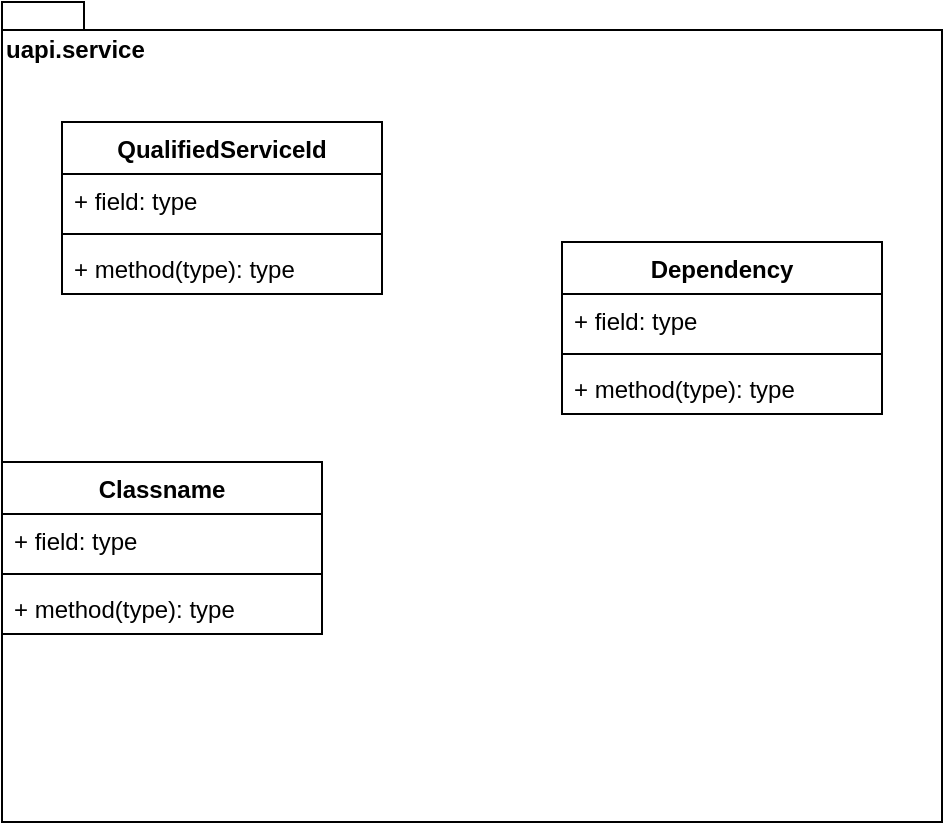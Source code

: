 <mxfile version="13.7.7" type="device"><diagram id="BSYftomxtQvPqew4sjyE" name="Class"><mxGraphModel dx="696" dy="552" grid="1" gridSize="10" guides="1" tooltips="1" connect="1" arrows="1" fold="1" page="1" pageScale="1" pageWidth="827" pageHeight="1169" math="0" shadow="0"><root><mxCell id="0"/><mxCell id="1" value="API" parent="0"/><mxCell id="T_ElapqV-tx5aOqRbkGv-15" value="uapi.service" style="shape=folder;fontStyle=1;spacingTop=10;tabWidth=40;tabHeight=14;tabPosition=left;html=1;align=left;verticalAlign=top;" vertex="1" parent="1"><mxGeometry x="80" y="110" width="470" height="410" as="geometry"/></mxCell><mxCell id="T_ElapqV-tx5aOqRbkGv-5" value="Classname" style="swimlane;fontStyle=1;align=center;verticalAlign=top;childLayout=stackLayout;horizontal=1;startSize=26;horizontalStack=0;resizeParent=1;resizeParentMax=0;resizeLast=0;collapsible=1;marginBottom=0;" vertex="1" parent="1"><mxGeometry x="80" y="340" width="160" height="86" as="geometry"/></mxCell><mxCell id="T_ElapqV-tx5aOqRbkGv-6" value="+ field: type" style="text;strokeColor=none;fillColor=none;align=left;verticalAlign=top;spacingLeft=4;spacingRight=4;overflow=hidden;rotatable=0;points=[[0,0.5],[1,0.5]];portConstraint=eastwest;" vertex="1" parent="T_ElapqV-tx5aOqRbkGv-5"><mxGeometry y="26" width="160" height="26" as="geometry"/></mxCell><mxCell id="T_ElapqV-tx5aOqRbkGv-7" value="" style="line;strokeWidth=1;fillColor=none;align=left;verticalAlign=middle;spacingTop=-1;spacingLeft=3;spacingRight=3;rotatable=0;labelPosition=right;points=[];portConstraint=eastwest;" vertex="1" parent="T_ElapqV-tx5aOqRbkGv-5"><mxGeometry y="52" width="160" height="8" as="geometry"/></mxCell><mxCell id="T_ElapqV-tx5aOqRbkGv-8" value="+ method(type): type" style="text;strokeColor=none;fillColor=none;align=left;verticalAlign=top;spacingLeft=4;spacingRight=4;overflow=hidden;rotatable=0;points=[[0,0.5],[1,0.5]];portConstraint=eastwest;" vertex="1" parent="T_ElapqV-tx5aOqRbkGv-5"><mxGeometry y="60" width="160" height="26" as="geometry"/></mxCell><mxCell id="T_ElapqV-tx5aOqRbkGv-1" value="Dependency" style="swimlane;fontStyle=1;align=center;verticalAlign=top;childLayout=stackLayout;horizontal=1;startSize=26;horizontalStack=0;resizeParent=1;resizeParentMax=0;resizeLast=0;collapsible=1;marginBottom=0;" vertex="1" parent="1"><mxGeometry x="360" y="230" width="160" height="86" as="geometry"/></mxCell><mxCell id="T_ElapqV-tx5aOqRbkGv-2" value="+ field: type" style="text;strokeColor=none;fillColor=none;align=left;verticalAlign=top;spacingLeft=4;spacingRight=4;overflow=hidden;rotatable=0;points=[[0,0.5],[1,0.5]];portConstraint=eastwest;" vertex="1" parent="T_ElapqV-tx5aOqRbkGv-1"><mxGeometry y="26" width="160" height="26" as="geometry"/></mxCell><mxCell id="T_ElapqV-tx5aOqRbkGv-3" value="" style="line;strokeWidth=1;fillColor=none;align=left;verticalAlign=middle;spacingTop=-1;spacingLeft=3;spacingRight=3;rotatable=0;labelPosition=right;points=[];portConstraint=eastwest;" vertex="1" parent="T_ElapqV-tx5aOqRbkGv-1"><mxGeometry y="52" width="160" height="8" as="geometry"/></mxCell><mxCell id="T_ElapqV-tx5aOqRbkGv-4" value="+ method(type): type" style="text;strokeColor=none;fillColor=none;align=left;verticalAlign=top;spacingLeft=4;spacingRight=4;overflow=hidden;rotatable=0;points=[[0,0.5],[1,0.5]];portConstraint=eastwest;" vertex="1" parent="T_ElapqV-tx5aOqRbkGv-1"><mxGeometry y="60" width="160" height="26" as="geometry"/></mxCell><mxCell id="T_ElapqV-tx5aOqRbkGv-9" value="QualifiedServiceId" style="swimlane;fontStyle=1;align=center;verticalAlign=top;childLayout=stackLayout;horizontal=1;startSize=26;horizontalStack=0;resizeParent=1;resizeParentMax=0;resizeLast=0;collapsible=1;marginBottom=0;" vertex="1" parent="1"><mxGeometry x="110" y="170" width="160" height="86" as="geometry"/></mxCell><mxCell id="T_ElapqV-tx5aOqRbkGv-10" value="+ field: type" style="text;strokeColor=none;fillColor=none;align=left;verticalAlign=top;spacingLeft=4;spacingRight=4;overflow=hidden;rotatable=0;points=[[0,0.5],[1,0.5]];portConstraint=eastwest;" vertex="1" parent="T_ElapqV-tx5aOqRbkGv-9"><mxGeometry y="26" width="160" height="26" as="geometry"/></mxCell><mxCell id="T_ElapqV-tx5aOqRbkGv-11" value="" style="line;strokeWidth=1;fillColor=none;align=left;verticalAlign=middle;spacingTop=-1;spacingLeft=3;spacingRight=3;rotatable=0;labelPosition=right;points=[];portConstraint=eastwest;" vertex="1" parent="T_ElapqV-tx5aOqRbkGv-9"><mxGeometry y="52" width="160" height="8" as="geometry"/></mxCell><mxCell id="T_ElapqV-tx5aOqRbkGv-12" value="+ method(type): type" style="text;strokeColor=none;fillColor=none;align=left;verticalAlign=top;spacingLeft=4;spacingRight=4;overflow=hidden;rotatable=0;points=[[0,0.5],[1,0.5]];portConstraint=eastwest;" vertex="1" parent="T_ElapqV-tx5aOqRbkGv-9"><mxGeometry y="60" width="160" height="26" as="geometry"/></mxCell></root></mxGraphModel></diagram></mxfile>